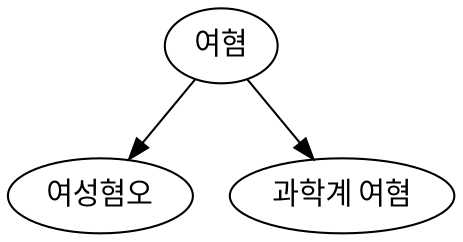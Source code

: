 digraph {
    A [label="여혐"];
    B [label="여성혐오"];
    C [label="문학계 여혐"];
    C [label="과학계 여혐"];
    A -> {B, C};
}

